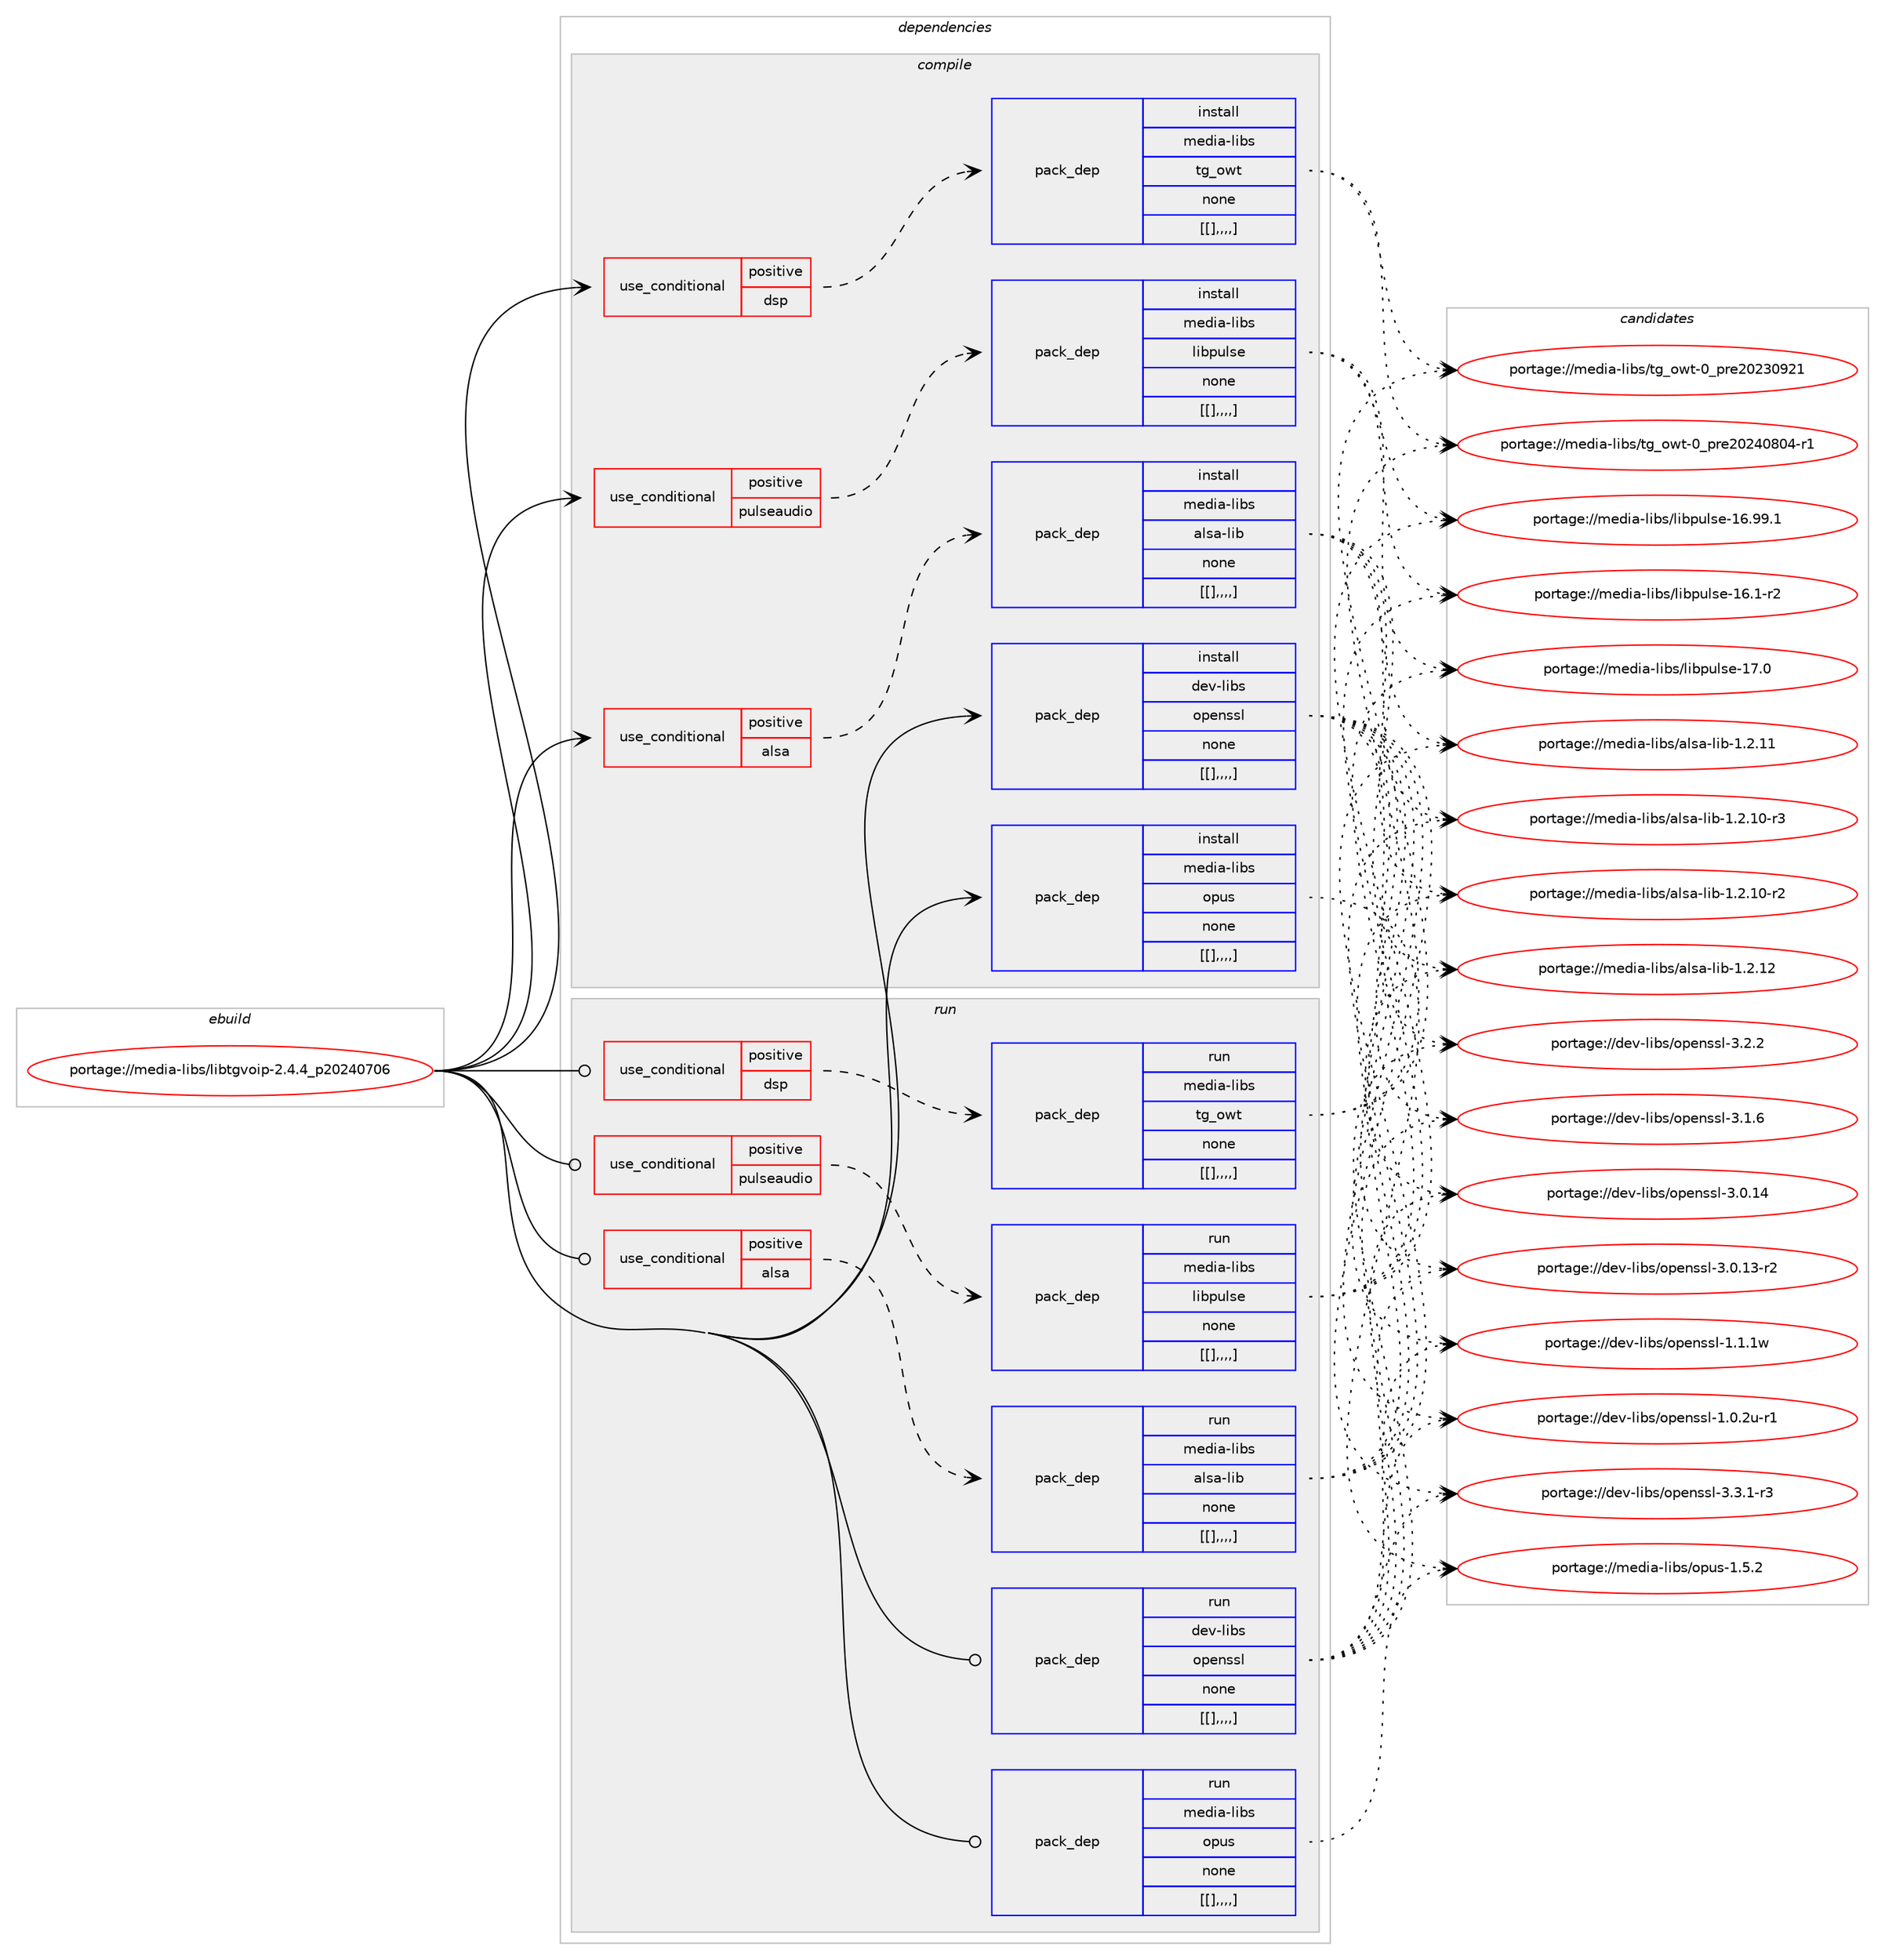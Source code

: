 digraph prolog {

# *************
# Graph options
# *************

newrank=true;
concentrate=true;
compound=true;
graph [rankdir=LR,fontname=Helvetica,fontsize=10,ranksep=1.5];#, ranksep=2.5, nodesep=0.2];
edge  [arrowhead=vee];
node  [fontname=Helvetica,fontsize=10];

# **********
# The ebuild
# **********

subgraph cluster_leftcol {
color=gray;
label=<<i>ebuild</i>>;
id [label="portage://media-libs/libtgvoip-2.4.4_p20240706", color=red, width=4, href="../media-libs/libtgvoip-2.4.4_p20240706.svg"];
}

# ****************
# The dependencies
# ****************

subgraph cluster_midcol {
color=gray;
label=<<i>dependencies</i>>;
subgraph cluster_compile {
fillcolor="#eeeeee";
style=filled;
label=<<i>compile</i>>;
subgraph cond79623 {
dependency317404 [label=<<TABLE BORDER="0" CELLBORDER="1" CELLSPACING="0" CELLPADDING="4"><TR><TD ROWSPAN="3" CELLPADDING="10">use_conditional</TD></TR><TR><TD>positive</TD></TR><TR><TD>alsa</TD></TR></TABLE>>, shape=none, color=red];
subgraph pack235247 {
dependency317405 [label=<<TABLE BORDER="0" CELLBORDER="1" CELLSPACING="0" CELLPADDING="4" WIDTH="220"><TR><TD ROWSPAN="6" CELLPADDING="30">pack_dep</TD></TR><TR><TD WIDTH="110">install</TD></TR><TR><TD>media-libs</TD></TR><TR><TD>alsa-lib</TD></TR><TR><TD>none</TD></TR><TR><TD>[[],,,,]</TD></TR></TABLE>>, shape=none, color=blue];
}
dependency317404:e -> dependency317405:w [weight=20,style="dashed",arrowhead="vee"];
}
id:e -> dependency317404:w [weight=20,style="solid",arrowhead="vee"];
subgraph cond79624 {
dependency317406 [label=<<TABLE BORDER="0" CELLBORDER="1" CELLSPACING="0" CELLPADDING="4"><TR><TD ROWSPAN="3" CELLPADDING="10">use_conditional</TD></TR><TR><TD>positive</TD></TR><TR><TD>dsp</TD></TR></TABLE>>, shape=none, color=red];
subgraph pack235248 {
dependency317407 [label=<<TABLE BORDER="0" CELLBORDER="1" CELLSPACING="0" CELLPADDING="4" WIDTH="220"><TR><TD ROWSPAN="6" CELLPADDING="30">pack_dep</TD></TR><TR><TD WIDTH="110">install</TD></TR><TR><TD>media-libs</TD></TR><TR><TD>tg_owt</TD></TR><TR><TD>none</TD></TR><TR><TD>[[],,,,]</TD></TR></TABLE>>, shape=none, color=blue];
}
dependency317406:e -> dependency317407:w [weight=20,style="dashed",arrowhead="vee"];
}
id:e -> dependency317406:w [weight=20,style="solid",arrowhead="vee"];
subgraph cond79625 {
dependency317408 [label=<<TABLE BORDER="0" CELLBORDER="1" CELLSPACING="0" CELLPADDING="4"><TR><TD ROWSPAN="3" CELLPADDING="10">use_conditional</TD></TR><TR><TD>positive</TD></TR><TR><TD>pulseaudio</TD></TR></TABLE>>, shape=none, color=red];
subgraph pack235249 {
dependency317409 [label=<<TABLE BORDER="0" CELLBORDER="1" CELLSPACING="0" CELLPADDING="4" WIDTH="220"><TR><TD ROWSPAN="6" CELLPADDING="30">pack_dep</TD></TR><TR><TD WIDTH="110">install</TD></TR><TR><TD>media-libs</TD></TR><TR><TD>libpulse</TD></TR><TR><TD>none</TD></TR><TR><TD>[[],,,,]</TD></TR></TABLE>>, shape=none, color=blue];
}
dependency317408:e -> dependency317409:w [weight=20,style="dashed",arrowhead="vee"];
}
id:e -> dependency317408:w [weight=20,style="solid",arrowhead="vee"];
subgraph pack235250 {
dependency317410 [label=<<TABLE BORDER="0" CELLBORDER="1" CELLSPACING="0" CELLPADDING="4" WIDTH="220"><TR><TD ROWSPAN="6" CELLPADDING="30">pack_dep</TD></TR><TR><TD WIDTH="110">install</TD></TR><TR><TD>dev-libs</TD></TR><TR><TD>openssl</TD></TR><TR><TD>none</TD></TR><TR><TD>[[],,,,]</TD></TR></TABLE>>, shape=none, color=blue];
}
id:e -> dependency317410:w [weight=20,style="solid",arrowhead="vee"];
subgraph pack235251 {
dependency317411 [label=<<TABLE BORDER="0" CELLBORDER="1" CELLSPACING="0" CELLPADDING="4" WIDTH="220"><TR><TD ROWSPAN="6" CELLPADDING="30">pack_dep</TD></TR><TR><TD WIDTH="110">install</TD></TR><TR><TD>media-libs</TD></TR><TR><TD>opus</TD></TR><TR><TD>none</TD></TR><TR><TD>[[],,,,]</TD></TR></TABLE>>, shape=none, color=blue];
}
id:e -> dependency317411:w [weight=20,style="solid",arrowhead="vee"];
}
subgraph cluster_compileandrun {
fillcolor="#eeeeee";
style=filled;
label=<<i>compile and run</i>>;
}
subgraph cluster_run {
fillcolor="#eeeeee";
style=filled;
label=<<i>run</i>>;
subgraph cond79626 {
dependency317412 [label=<<TABLE BORDER="0" CELLBORDER="1" CELLSPACING="0" CELLPADDING="4"><TR><TD ROWSPAN="3" CELLPADDING="10">use_conditional</TD></TR><TR><TD>positive</TD></TR><TR><TD>alsa</TD></TR></TABLE>>, shape=none, color=red];
subgraph pack235252 {
dependency317413 [label=<<TABLE BORDER="0" CELLBORDER="1" CELLSPACING="0" CELLPADDING="4" WIDTH="220"><TR><TD ROWSPAN="6" CELLPADDING="30">pack_dep</TD></TR><TR><TD WIDTH="110">run</TD></TR><TR><TD>media-libs</TD></TR><TR><TD>alsa-lib</TD></TR><TR><TD>none</TD></TR><TR><TD>[[],,,,]</TD></TR></TABLE>>, shape=none, color=blue];
}
dependency317412:e -> dependency317413:w [weight=20,style="dashed",arrowhead="vee"];
}
id:e -> dependency317412:w [weight=20,style="solid",arrowhead="odot"];
subgraph cond79627 {
dependency317414 [label=<<TABLE BORDER="0" CELLBORDER="1" CELLSPACING="0" CELLPADDING="4"><TR><TD ROWSPAN="3" CELLPADDING="10">use_conditional</TD></TR><TR><TD>positive</TD></TR><TR><TD>dsp</TD></TR></TABLE>>, shape=none, color=red];
subgraph pack235253 {
dependency317415 [label=<<TABLE BORDER="0" CELLBORDER="1" CELLSPACING="0" CELLPADDING="4" WIDTH="220"><TR><TD ROWSPAN="6" CELLPADDING="30">pack_dep</TD></TR><TR><TD WIDTH="110">run</TD></TR><TR><TD>media-libs</TD></TR><TR><TD>tg_owt</TD></TR><TR><TD>none</TD></TR><TR><TD>[[],,,,]</TD></TR></TABLE>>, shape=none, color=blue];
}
dependency317414:e -> dependency317415:w [weight=20,style="dashed",arrowhead="vee"];
}
id:e -> dependency317414:w [weight=20,style="solid",arrowhead="odot"];
subgraph cond79628 {
dependency317416 [label=<<TABLE BORDER="0" CELLBORDER="1" CELLSPACING="0" CELLPADDING="4"><TR><TD ROWSPAN="3" CELLPADDING="10">use_conditional</TD></TR><TR><TD>positive</TD></TR><TR><TD>pulseaudio</TD></TR></TABLE>>, shape=none, color=red];
subgraph pack235254 {
dependency317417 [label=<<TABLE BORDER="0" CELLBORDER="1" CELLSPACING="0" CELLPADDING="4" WIDTH="220"><TR><TD ROWSPAN="6" CELLPADDING="30">pack_dep</TD></TR><TR><TD WIDTH="110">run</TD></TR><TR><TD>media-libs</TD></TR><TR><TD>libpulse</TD></TR><TR><TD>none</TD></TR><TR><TD>[[],,,,]</TD></TR></TABLE>>, shape=none, color=blue];
}
dependency317416:e -> dependency317417:w [weight=20,style="dashed",arrowhead="vee"];
}
id:e -> dependency317416:w [weight=20,style="solid",arrowhead="odot"];
subgraph pack235255 {
dependency317418 [label=<<TABLE BORDER="0" CELLBORDER="1" CELLSPACING="0" CELLPADDING="4" WIDTH="220"><TR><TD ROWSPAN="6" CELLPADDING="30">pack_dep</TD></TR><TR><TD WIDTH="110">run</TD></TR><TR><TD>dev-libs</TD></TR><TR><TD>openssl</TD></TR><TR><TD>none</TD></TR><TR><TD>[[],,,,]</TD></TR></TABLE>>, shape=none, color=blue];
}
id:e -> dependency317418:w [weight=20,style="solid",arrowhead="odot"];
subgraph pack235256 {
dependency317419 [label=<<TABLE BORDER="0" CELLBORDER="1" CELLSPACING="0" CELLPADDING="4" WIDTH="220"><TR><TD ROWSPAN="6" CELLPADDING="30">pack_dep</TD></TR><TR><TD WIDTH="110">run</TD></TR><TR><TD>media-libs</TD></TR><TR><TD>opus</TD></TR><TR><TD>none</TD></TR><TR><TD>[[],,,,]</TD></TR></TABLE>>, shape=none, color=blue];
}
id:e -> dependency317419:w [weight=20,style="solid",arrowhead="odot"];
}
}

# **************
# The candidates
# **************

subgraph cluster_choices {
rank=same;
color=gray;
label=<<i>candidates</i>>;

subgraph choice235247 {
color=black;
nodesep=1;
choice109101100105974510810598115479710811597451081059845494650464950 [label="portage://media-libs/alsa-lib-1.2.12", color=red, width=4,href="../media-libs/alsa-lib-1.2.12.svg"];
choice109101100105974510810598115479710811597451081059845494650464949 [label="portage://media-libs/alsa-lib-1.2.11", color=red, width=4,href="../media-libs/alsa-lib-1.2.11.svg"];
choice1091011001059745108105981154797108115974510810598454946504649484511451 [label="portage://media-libs/alsa-lib-1.2.10-r3", color=red, width=4,href="../media-libs/alsa-lib-1.2.10-r3.svg"];
choice1091011001059745108105981154797108115974510810598454946504649484511450 [label="portage://media-libs/alsa-lib-1.2.10-r2", color=red, width=4,href="../media-libs/alsa-lib-1.2.10-r2.svg"];
dependency317405:e -> choice109101100105974510810598115479710811597451081059845494650464950:w [style=dotted,weight="100"];
dependency317405:e -> choice109101100105974510810598115479710811597451081059845494650464949:w [style=dotted,weight="100"];
dependency317405:e -> choice1091011001059745108105981154797108115974510810598454946504649484511451:w [style=dotted,weight="100"];
dependency317405:e -> choice1091011001059745108105981154797108115974510810598454946504649484511450:w [style=dotted,weight="100"];
}
subgraph choice235248 {
color=black;
nodesep=1;
choice109101100105974510810598115471161039511111911645489511211410150485052485648524511449 [label="portage://media-libs/tg_owt-0_pre20240804-r1", color=red, width=4,href="../media-libs/tg_owt-0_pre20240804-r1.svg"];
choice10910110010597451081059811547116103951111191164548951121141015048505148575049 [label="portage://media-libs/tg_owt-0_pre20230921", color=red, width=4,href="../media-libs/tg_owt-0_pre20230921.svg"];
dependency317407:e -> choice109101100105974510810598115471161039511111911645489511211410150485052485648524511449:w [style=dotted,weight="100"];
dependency317407:e -> choice10910110010597451081059811547116103951111191164548951121141015048505148575049:w [style=dotted,weight="100"];
}
subgraph choice235249 {
color=black;
nodesep=1;
choice10910110010597451081059811547108105981121171081151014549554648 [label="portage://media-libs/libpulse-17.0", color=red, width=4,href="../media-libs/libpulse-17.0.svg"];
choice10910110010597451081059811547108105981121171081151014549544657574649 [label="portage://media-libs/libpulse-16.99.1", color=red, width=4,href="../media-libs/libpulse-16.99.1.svg"];
choice109101100105974510810598115471081059811211710811510145495446494511450 [label="portage://media-libs/libpulse-16.1-r2", color=red, width=4,href="../media-libs/libpulse-16.1-r2.svg"];
dependency317409:e -> choice10910110010597451081059811547108105981121171081151014549554648:w [style=dotted,weight="100"];
dependency317409:e -> choice10910110010597451081059811547108105981121171081151014549544657574649:w [style=dotted,weight="100"];
dependency317409:e -> choice109101100105974510810598115471081059811211710811510145495446494511450:w [style=dotted,weight="100"];
}
subgraph choice235250 {
color=black;
nodesep=1;
choice1001011184510810598115471111121011101151151084551465146494511451 [label="portage://dev-libs/openssl-3.3.1-r3", color=red, width=4,href="../dev-libs/openssl-3.3.1-r3.svg"];
choice100101118451081059811547111112101110115115108455146504650 [label="portage://dev-libs/openssl-3.2.2", color=red, width=4,href="../dev-libs/openssl-3.2.2.svg"];
choice100101118451081059811547111112101110115115108455146494654 [label="portage://dev-libs/openssl-3.1.6", color=red, width=4,href="../dev-libs/openssl-3.1.6.svg"];
choice10010111845108105981154711111210111011511510845514648464952 [label="portage://dev-libs/openssl-3.0.14", color=red, width=4,href="../dev-libs/openssl-3.0.14.svg"];
choice100101118451081059811547111112101110115115108455146484649514511450 [label="portage://dev-libs/openssl-3.0.13-r2", color=red, width=4,href="../dev-libs/openssl-3.0.13-r2.svg"];
choice100101118451081059811547111112101110115115108454946494649119 [label="portage://dev-libs/openssl-1.1.1w", color=red, width=4,href="../dev-libs/openssl-1.1.1w.svg"];
choice1001011184510810598115471111121011101151151084549464846501174511449 [label="portage://dev-libs/openssl-1.0.2u-r1", color=red, width=4,href="../dev-libs/openssl-1.0.2u-r1.svg"];
dependency317410:e -> choice1001011184510810598115471111121011101151151084551465146494511451:w [style=dotted,weight="100"];
dependency317410:e -> choice100101118451081059811547111112101110115115108455146504650:w [style=dotted,weight="100"];
dependency317410:e -> choice100101118451081059811547111112101110115115108455146494654:w [style=dotted,weight="100"];
dependency317410:e -> choice10010111845108105981154711111210111011511510845514648464952:w [style=dotted,weight="100"];
dependency317410:e -> choice100101118451081059811547111112101110115115108455146484649514511450:w [style=dotted,weight="100"];
dependency317410:e -> choice100101118451081059811547111112101110115115108454946494649119:w [style=dotted,weight="100"];
dependency317410:e -> choice1001011184510810598115471111121011101151151084549464846501174511449:w [style=dotted,weight="100"];
}
subgraph choice235251 {
color=black;
nodesep=1;
choice10910110010597451081059811547111112117115454946534650 [label="portage://media-libs/opus-1.5.2", color=red, width=4,href="../media-libs/opus-1.5.2.svg"];
dependency317411:e -> choice10910110010597451081059811547111112117115454946534650:w [style=dotted,weight="100"];
}
subgraph choice235252 {
color=black;
nodesep=1;
choice109101100105974510810598115479710811597451081059845494650464950 [label="portage://media-libs/alsa-lib-1.2.12", color=red, width=4,href="../media-libs/alsa-lib-1.2.12.svg"];
choice109101100105974510810598115479710811597451081059845494650464949 [label="portage://media-libs/alsa-lib-1.2.11", color=red, width=4,href="../media-libs/alsa-lib-1.2.11.svg"];
choice1091011001059745108105981154797108115974510810598454946504649484511451 [label="portage://media-libs/alsa-lib-1.2.10-r3", color=red, width=4,href="../media-libs/alsa-lib-1.2.10-r3.svg"];
choice1091011001059745108105981154797108115974510810598454946504649484511450 [label="portage://media-libs/alsa-lib-1.2.10-r2", color=red, width=4,href="../media-libs/alsa-lib-1.2.10-r2.svg"];
dependency317413:e -> choice109101100105974510810598115479710811597451081059845494650464950:w [style=dotted,weight="100"];
dependency317413:e -> choice109101100105974510810598115479710811597451081059845494650464949:w [style=dotted,weight="100"];
dependency317413:e -> choice1091011001059745108105981154797108115974510810598454946504649484511451:w [style=dotted,weight="100"];
dependency317413:e -> choice1091011001059745108105981154797108115974510810598454946504649484511450:w [style=dotted,weight="100"];
}
subgraph choice235253 {
color=black;
nodesep=1;
choice109101100105974510810598115471161039511111911645489511211410150485052485648524511449 [label="portage://media-libs/tg_owt-0_pre20240804-r1", color=red, width=4,href="../media-libs/tg_owt-0_pre20240804-r1.svg"];
choice10910110010597451081059811547116103951111191164548951121141015048505148575049 [label="portage://media-libs/tg_owt-0_pre20230921", color=red, width=4,href="../media-libs/tg_owt-0_pre20230921.svg"];
dependency317415:e -> choice109101100105974510810598115471161039511111911645489511211410150485052485648524511449:w [style=dotted,weight="100"];
dependency317415:e -> choice10910110010597451081059811547116103951111191164548951121141015048505148575049:w [style=dotted,weight="100"];
}
subgraph choice235254 {
color=black;
nodesep=1;
choice10910110010597451081059811547108105981121171081151014549554648 [label="portage://media-libs/libpulse-17.0", color=red, width=4,href="../media-libs/libpulse-17.0.svg"];
choice10910110010597451081059811547108105981121171081151014549544657574649 [label="portage://media-libs/libpulse-16.99.1", color=red, width=4,href="../media-libs/libpulse-16.99.1.svg"];
choice109101100105974510810598115471081059811211710811510145495446494511450 [label="portage://media-libs/libpulse-16.1-r2", color=red, width=4,href="../media-libs/libpulse-16.1-r2.svg"];
dependency317417:e -> choice10910110010597451081059811547108105981121171081151014549554648:w [style=dotted,weight="100"];
dependency317417:e -> choice10910110010597451081059811547108105981121171081151014549544657574649:w [style=dotted,weight="100"];
dependency317417:e -> choice109101100105974510810598115471081059811211710811510145495446494511450:w [style=dotted,weight="100"];
}
subgraph choice235255 {
color=black;
nodesep=1;
choice1001011184510810598115471111121011101151151084551465146494511451 [label="portage://dev-libs/openssl-3.3.1-r3", color=red, width=4,href="../dev-libs/openssl-3.3.1-r3.svg"];
choice100101118451081059811547111112101110115115108455146504650 [label="portage://dev-libs/openssl-3.2.2", color=red, width=4,href="../dev-libs/openssl-3.2.2.svg"];
choice100101118451081059811547111112101110115115108455146494654 [label="portage://dev-libs/openssl-3.1.6", color=red, width=4,href="../dev-libs/openssl-3.1.6.svg"];
choice10010111845108105981154711111210111011511510845514648464952 [label="portage://dev-libs/openssl-3.0.14", color=red, width=4,href="../dev-libs/openssl-3.0.14.svg"];
choice100101118451081059811547111112101110115115108455146484649514511450 [label="portage://dev-libs/openssl-3.0.13-r2", color=red, width=4,href="../dev-libs/openssl-3.0.13-r2.svg"];
choice100101118451081059811547111112101110115115108454946494649119 [label="portage://dev-libs/openssl-1.1.1w", color=red, width=4,href="../dev-libs/openssl-1.1.1w.svg"];
choice1001011184510810598115471111121011101151151084549464846501174511449 [label="portage://dev-libs/openssl-1.0.2u-r1", color=red, width=4,href="../dev-libs/openssl-1.0.2u-r1.svg"];
dependency317418:e -> choice1001011184510810598115471111121011101151151084551465146494511451:w [style=dotted,weight="100"];
dependency317418:e -> choice100101118451081059811547111112101110115115108455146504650:w [style=dotted,weight="100"];
dependency317418:e -> choice100101118451081059811547111112101110115115108455146494654:w [style=dotted,weight="100"];
dependency317418:e -> choice10010111845108105981154711111210111011511510845514648464952:w [style=dotted,weight="100"];
dependency317418:e -> choice100101118451081059811547111112101110115115108455146484649514511450:w [style=dotted,weight="100"];
dependency317418:e -> choice100101118451081059811547111112101110115115108454946494649119:w [style=dotted,weight="100"];
dependency317418:e -> choice1001011184510810598115471111121011101151151084549464846501174511449:w [style=dotted,weight="100"];
}
subgraph choice235256 {
color=black;
nodesep=1;
choice10910110010597451081059811547111112117115454946534650 [label="portage://media-libs/opus-1.5.2", color=red, width=4,href="../media-libs/opus-1.5.2.svg"];
dependency317419:e -> choice10910110010597451081059811547111112117115454946534650:w [style=dotted,weight="100"];
}
}

}
